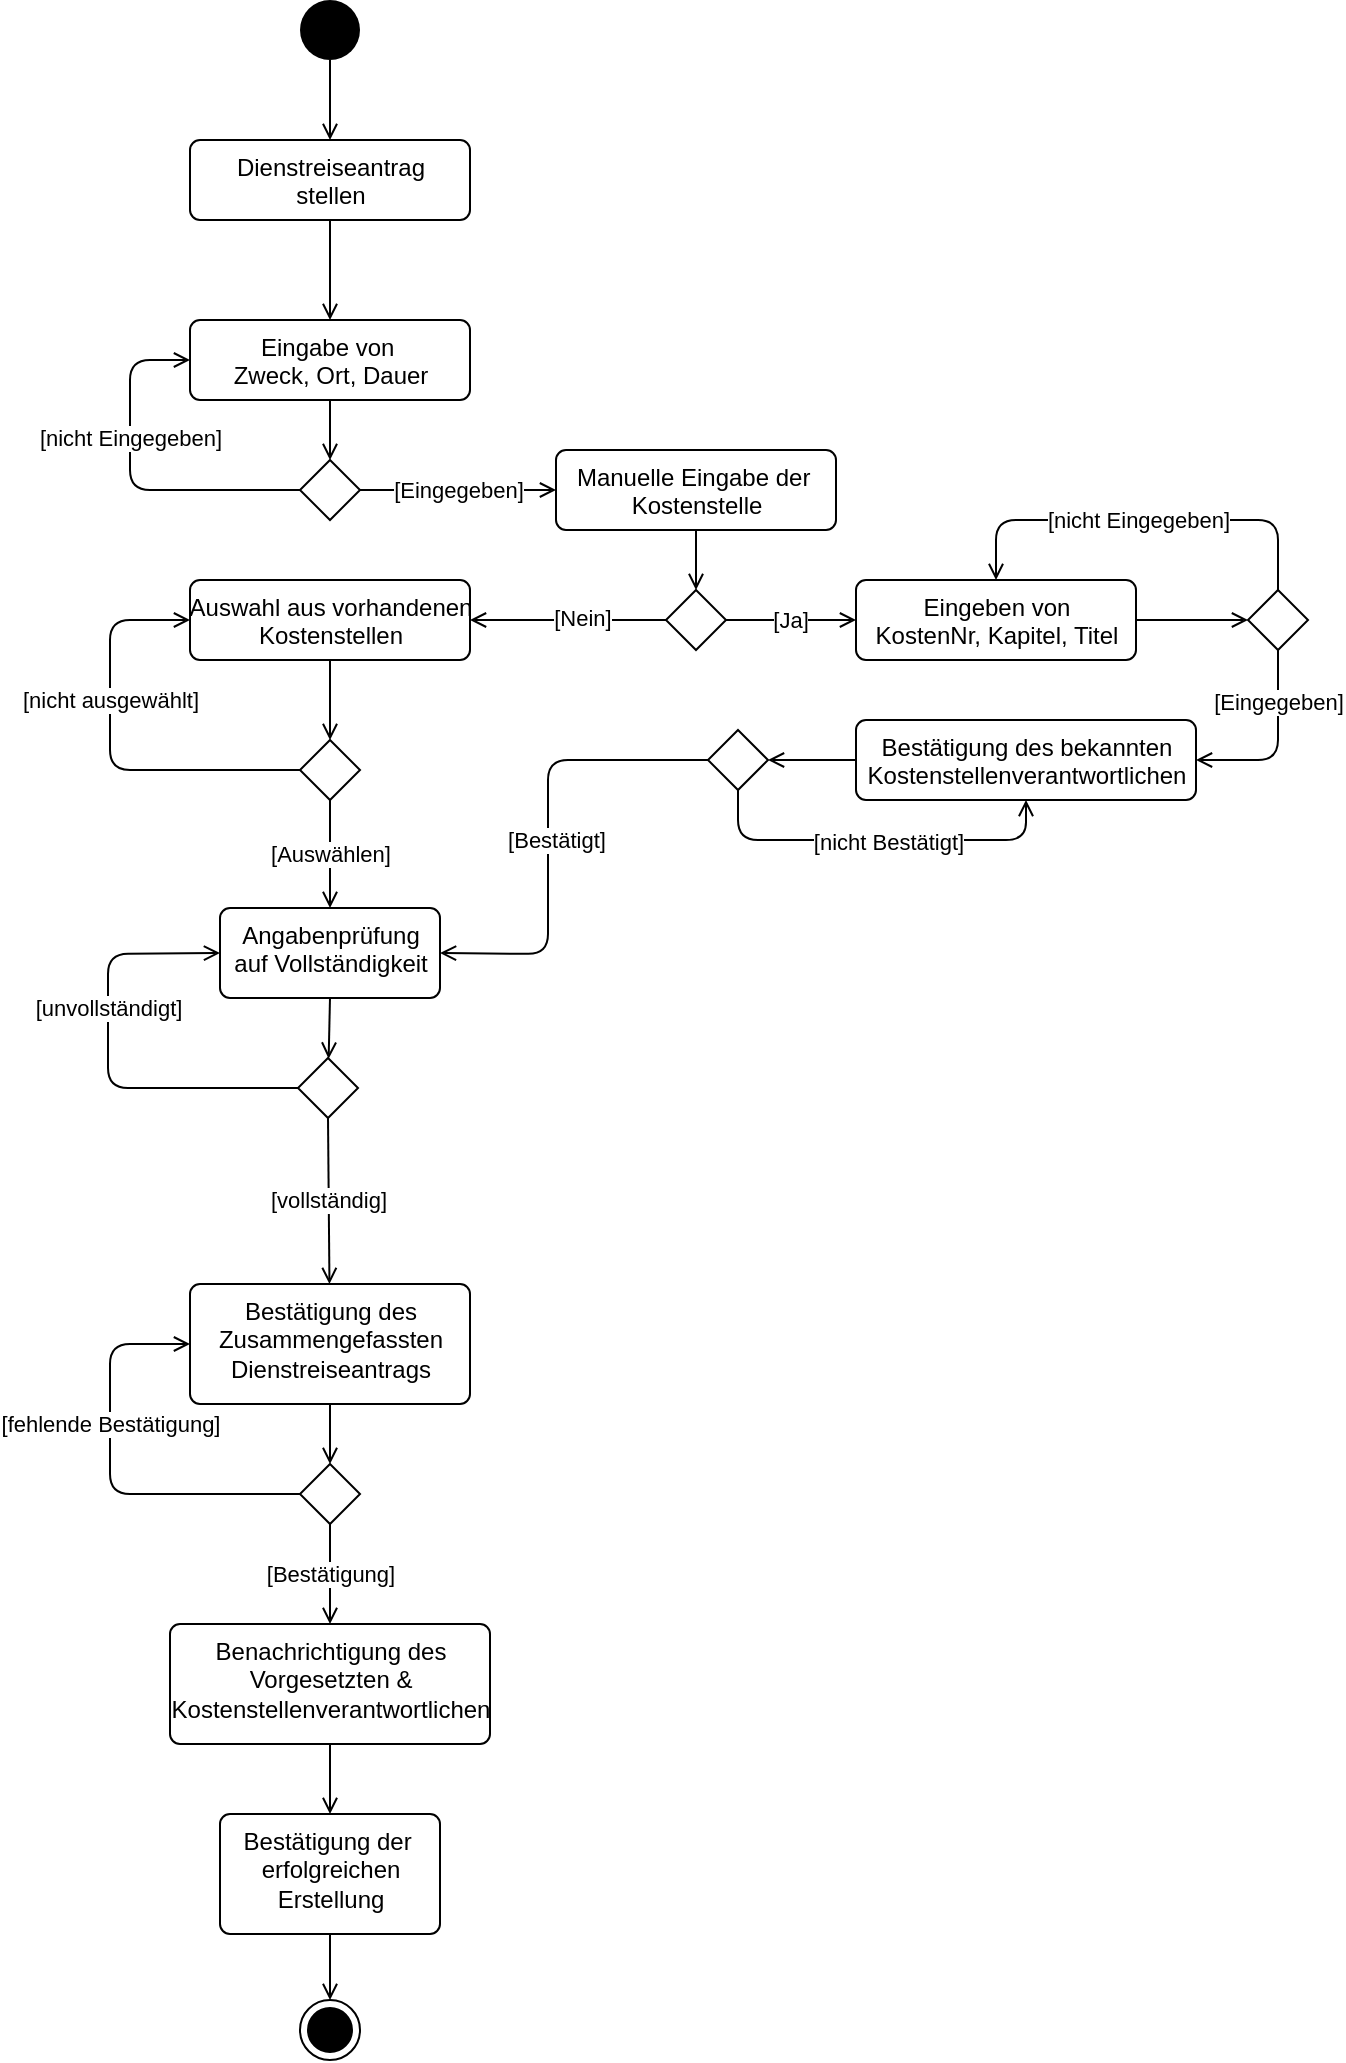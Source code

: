 <mxfile>
    <diagram id="XdSc9m3MNbuZqc3djqfS" name="Aktivitätsdiagramm">
        <mxGraphModel dx="810" dy="386" grid="1" gridSize="10" guides="1" tooltips="1" connect="1" arrows="1" fold="1" page="1" pageScale="1" pageWidth="827" pageHeight="1169" math="0" shadow="0">
            <root>
                <mxCell id="0"/>
                <mxCell id="1" parent="0"/>
                <mxCell id="8" style="edgeStyle=none;html=1;exitX=0.5;exitY=1;exitDx=0;exitDy=0;endArrow=open;endFill=0;" parent="1" source="2" target="4" edge="1">
                    <mxGeometry relative="1" as="geometry"/>
                </mxCell>
                <mxCell id="2" value="" style="ellipse;fillColor=#000000;strokeColor=none;" parent="1" vertex="1">
                    <mxGeometry x="166" y="10" width="30" height="30" as="geometry"/>
                </mxCell>
                <mxCell id="11" style="edgeStyle=none;html=1;exitX=0.5;exitY=1;exitDx=0;exitDy=0;endArrow=open;endFill=0;" edge="1" parent="1" source="4" target="9">
                    <mxGeometry relative="1" as="geometry"/>
                </mxCell>
                <mxCell id="4" value="Dienstreiseantrag&lt;br&gt;stellen" style="html=1;align=center;verticalAlign=top;rounded=1;absoluteArcSize=1;arcSize=10;dashed=0;gradientColor=none;shadow=0;glass=0;sketch=0;labelBackgroundColor=none;perimeterSpacing=0;" parent="1" vertex="1">
                    <mxGeometry x="111" y="80" width="140" height="40" as="geometry"/>
                </mxCell>
                <mxCell id="7" value="" style="ellipse;html=1;shape=endState;fillColor=#000000;strokeColor=#000000;rounded=1;shadow=0;glass=0;labelBackgroundColor=none;sketch=0;" parent="1" vertex="1">
                    <mxGeometry x="166" y="1010" width="30" height="30" as="geometry"/>
                </mxCell>
                <mxCell id="40" style="edgeStyle=none;html=1;exitX=0.5;exitY=1;exitDx=0;exitDy=0;endArrow=open;endFill=0;" edge="1" parent="1" source="9" target="39">
                    <mxGeometry relative="1" as="geometry"/>
                </mxCell>
                <mxCell id="9" value="Eingabe von&amp;nbsp;&lt;br&gt;Zweck, Ort, Dauer" style="html=1;align=center;verticalAlign=top;rounded=1;absoluteArcSize=1;arcSize=10;dashed=0;gradientColor=none;shadow=0;glass=0;sketch=0;labelBackgroundColor=none;perimeterSpacing=0;" vertex="1" parent="1">
                    <mxGeometry x="111" y="170" width="140" height="40" as="geometry"/>
                </mxCell>
                <mxCell id="19" style="edgeStyle=none;html=1;exitX=0.5;exitY=1;exitDx=0;exitDy=0;endArrow=open;endFill=0;" edge="1" parent="1" source="12" target="15">
                    <mxGeometry relative="1" as="geometry"/>
                </mxCell>
                <mxCell id="12" value="Auswahl aus vorhandenen&lt;br&gt;Kostenstellen" style="html=1;align=center;verticalAlign=top;rounded=1;absoluteArcSize=1;arcSize=10;dashed=0;gradientColor=none;shadow=0;glass=0;sketch=0;labelBackgroundColor=none;perimeterSpacing=0;" vertex="1" parent="1">
                    <mxGeometry x="111" y="300" width="140" height="40" as="geometry"/>
                </mxCell>
                <mxCell id="16" value="[nicht ausgewählt]" style="edgeStyle=none;html=1;exitX=0;exitY=0.5;exitDx=0;exitDy=0;endArrow=open;endFill=0;entryX=0;entryY=0.5;entryDx=0;entryDy=0;" edge="1" parent="1" source="15" target="12">
                    <mxGeometry x="0.238" relative="1" as="geometry">
                        <mxPoint x="101" y="320" as="targetPoint"/>
                        <Array as="points">
                            <mxPoint x="71" y="395"/>
                            <mxPoint x="71" y="320"/>
                        </Array>
                        <mxPoint as="offset"/>
                    </mxGeometry>
                </mxCell>
                <mxCell id="17" value="[Auswählen]" style="edgeStyle=none;html=1;exitX=0.5;exitY=1;exitDx=0;exitDy=0;endArrow=open;endFill=0;" edge="1" parent="1" source="15" target="50">
                    <mxGeometry relative="1" as="geometry">
                        <mxPoint x="181" y="430.0" as="targetPoint"/>
                    </mxGeometry>
                </mxCell>
                <mxCell id="15" value="" style="rhombus;" vertex="1" parent="1">
                    <mxGeometry x="166" y="380" width="30" height="30" as="geometry"/>
                </mxCell>
                <mxCell id="22" value="[fehlende Bestätigung]" style="edgeStyle=none;html=1;exitX=0;exitY=0.5;exitDx=0;exitDy=0;endArrow=open;endFill=0;entryX=0;entryY=0.5;entryDx=0;entryDy=0;" edge="1" parent="1" source="24" target="48">
                    <mxGeometry x="0.238" relative="1" as="geometry">
                        <mxPoint x="-4" y="758" as="targetPoint"/>
                        <Array as="points">
                            <mxPoint x="71" y="757"/>
                            <mxPoint x="71" y="682"/>
                        </Array>
                        <mxPoint as="offset"/>
                    </mxGeometry>
                </mxCell>
                <mxCell id="23" value="[Bestätigung]" style="edgeStyle=none;html=1;exitX=0.5;exitY=1;exitDx=0;exitDy=0;endArrow=open;endFill=0;" edge="1" parent="1" source="24" target="25">
                    <mxGeometry relative="1" as="geometry">
                        <mxPoint x="181" y="879" as="targetPoint"/>
                    </mxGeometry>
                </mxCell>
                <mxCell id="24" value="" style="rhombus;" vertex="1" parent="1">
                    <mxGeometry x="166" y="742" width="30" height="30" as="geometry"/>
                </mxCell>
                <mxCell id="30" style="edgeStyle=none;html=1;exitX=0.5;exitY=1;exitDx=0;exitDy=0;entryX=0.5;entryY=0;entryDx=0;entryDy=0;endArrow=open;endFill=0;" edge="1" parent="1" source="25" target="26">
                    <mxGeometry relative="1" as="geometry">
                        <mxPoint x="181" y="860" as="targetPoint"/>
                    </mxGeometry>
                </mxCell>
                <mxCell id="25" value="Benachrichtigung des&lt;br&gt;Vorgesetzten &amp;amp; &lt;br&gt;Kostenstellenverantwortlichen&lt;br&gt;" style="html=1;align=center;verticalAlign=top;rounded=1;absoluteArcSize=1;arcSize=10;dashed=0;gradientColor=none;shadow=0;glass=0;sketch=0;labelBackgroundColor=none;perimeterSpacing=0;" vertex="1" parent="1">
                    <mxGeometry x="101" y="822" width="160" height="60" as="geometry"/>
                </mxCell>
                <mxCell id="59" style="edgeStyle=none;html=1;exitX=0.5;exitY=1;exitDx=0;exitDy=0;endArrow=open;endFill=0;" edge="1" parent="1" source="26" target="7">
                    <mxGeometry relative="1" as="geometry"/>
                </mxCell>
                <mxCell id="26" value="Bestätigung der&amp;nbsp;&lt;br&gt;erfolgreichen&lt;br&gt;Erstellung" style="html=1;align=center;verticalAlign=top;rounded=1;absoluteArcSize=1;arcSize=10;dashed=0;gradientColor=none;shadow=0;glass=0;sketch=0;labelBackgroundColor=none;perimeterSpacing=0;" vertex="1" parent="1">
                    <mxGeometry x="126" y="917" width="110" height="60" as="geometry"/>
                </mxCell>
                <mxCell id="37" value="[nicht Eingegeben]" style="edgeStyle=none;html=1;exitX=0;exitY=0.5;exitDx=0;exitDy=0;endArrow=open;endFill=0;entryX=0;entryY=0.5;entryDx=0;entryDy=0;" edge="1" parent="1" source="39" target="9">
                    <mxGeometry x="0.238" relative="1" as="geometry">
                        <mxPoint x="-4" y="286" as="targetPoint"/>
                        <Array as="points">
                            <mxPoint x="81" y="255"/>
                            <mxPoint x="81" y="190"/>
                        </Array>
                        <mxPoint as="offset"/>
                    </mxGeometry>
                </mxCell>
                <mxCell id="38" value="[Eingegeben]" style="edgeStyle=none;html=1;exitX=1;exitY=0.5;exitDx=0;exitDy=0;endArrow=open;endFill=0;entryX=0;entryY=0.5;entryDx=0;entryDy=0;" edge="1" parent="1" source="39" target="60">
                    <mxGeometry relative="1" as="geometry">
                        <mxPoint x="181" y="320" as="targetPoint"/>
                    </mxGeometry>
                </mxCell>
                <mxCell id="39" value="" style="rhombus;" vertex="1" parent="1">
                    <mxGeometry x="166" y="240" width="30" height="30" as="geometry"/>
                </mxCell>
                <mxCell id="57" style="edgeStyle=none;html=1;exitX=0.5;exitY=1;exitDx=0;exitDy=0;endArrow=open;endFill=0;" edge="1" parent="1" source="48" target="24">
                    <mxGeometry relative="1" as="geometry"/>
                </mxCell>
                <mxCell id="48" value="Bestätigung des&lt;br&gt;Zusammengefassten&lt;br&gt;Dienstreiseantrags" style="html=1;align=center;verticalAlign=top;rounded=1;absoluteArcSize=1;arcSize=10;dashed=0;gradientColor=none;shadow=0;glass=0;sketch=0;labelBackgroundColor=none;perimeterSpacing=0;" vertex="1" parent="1">
                    <mxGeometry x="111" y="652" width="140" height="60" as="geometry"/>
                </mxCell>
                <mxCell id="55" style="edgeStyle=none;html=1;exitX=0.5;exitY=1;exitDx=0;exitDy=0;endArrow=open;endFill=0;" edge="1" parent="1" source="50" target="54">
                    <mxGeometry relative="1" as="geometry"/>
                </mxCell>
                <mxCell id="50" value="Angabenprüfung&lt;br&gt;auf&amp;nbsp;Vollständigkeit" style="html=1;align=center;verticalAlign=top;rounded=1;absoluteArcSize=1;arcSize=10;dashed=0;gradientColor=none;shadow=0;glass=0;sketch=0;labelBackgroundColor=none;perimeterSpacing=0;" vertex="1" parent="1">
                    <mxGeometry x="126" y="464" width="110" height="45" as="geometry"/>
                </mxCell>
                <mxCell id="52" value="[unvollständigt]" style="edgeStyle=none;html=1;exitX=0;exitY=0.5;exitDx=0;exitDy=0;endArrow=open;endFill=0;entryX=0;entryY=0.5;entryDx=0;entryDy=0;" edge="1" parent="1" source="54" target="50">
                    <mxGeometry x="0.238" relative="1" as="geometry">
                        <mxPoint x="126" y="464.0" as="targetPoint"/>
                        <Array as="points">
                            <mxPoint x="70" y="554"/>
                            <mxPoint x="70" y="487"/>
                        </Array>
                        <mxPoint as="offset"/>
                    </mxGeometry>
                </mxCell>
                <mxCell id="53" value="[vollständig]" style="edgeStyle=none;html=1;exitX=0.5;exitY=1;exitDx=0;exitDy=0;endArrow=open;endFill=0;" edge="1" parent="1" source="54" target="48">
                    <mxGeometry relative="1" as="geometry">
                        <mxPoint x="180" y="657.0" as="targetPoint"/>
                    </mxGeometry>
                </mxCell>
                <mxCell id="54" value="" style="rhombus;" vertex="1" parent="1">
                    <mxGeometry x="165" y="539" width="30" height="30" as="geometry"/>
                </mxCell>
                <mxCell id="62" style="edgeStyle=none;html=1;exitX=0.5;exitY=1;exitDx=0;exitDy=0;entryX=0.5;entryY=0;entryDx=0;entryDy=0;endArrow=open;endFill=0;" edge="1" parent="1" source="60" target="61">
                    <mxGeometry relative="1" as="geometry"/>
                </mxCell>
                <mxCell id="60" value="Manuelle Eingabe der&amp;nbsp;&lt;br&gt;Kostenstelle" style="html=1;align=center;verticalAlign=top;rounded=1;absoluteArcSize=1;arcSize=10;dashed=0;gradientColor=none;shadow=0;glass=0;sketch=0;labelBackgroundColor=none;perimeterSpacing=0;" vertex="1" parent="1">
                    <mxGeometry x="294" y="235" width="140" height="40" as="geometry"/>
                </mxCell>
                <mxCell id="63" style="edgeStyle=none;html=1;exitX=0;exitY=0.5;exitDx=0;exitDy=0;entryX=1;entryY=0.5;entryDx=0;entryDy=0;endArrow=open;endFill=0;" edge="1" parent="1" source="61" target="12">
                    <mxGeometry relative="1" as="geometry"/>
                </mxCell>
                <mxCell id="64" value="[Nein]" style="edgeLabel;html=1;align=center;verticalAlign=middle;resizable=0;points=[];" vertex="1" connectable="0" parent="63">
                    <mxGeometry x="-0.137" y="-1" relative="1" as="geometry">
                        <mxPoint as="offset"/>
                    </mxGeometry>
                </mxCell>
                <mxCell id="65" style="edgeStyle=none;html=1;exitX=1;exitY=0.5;exitDx=0;exitDy=0;endArrow=open;endFill=0;entryX=0;entryY=0.5;entryDx=0;entryDy=0;" edge="1" parent="1" source="61" target="67">
                    <mxGeometry relative="1" as="geometry">
                        <mxPoint x="544" y="310" as="targetPoint"/>
                    </mxGeometry>
                </mxCell>
                <mxCell id="66" value="[Ja]" style="edgeLabel;html=1;align=center;verticalAlign=middle;resizable=0;points=[];" vertex="1" connectable="0" parent="65">
                    <mxGeometry x="0.119" y="1" relative="1" as="geometry">
                        <mxPoint x="-5" y="1" as="offset"/>
                    </mxGeometry>
                </mxCell>
                <mxCell id="61" value="" style="rhombus;" vertex="1" parent="1">
                    <mxGeometry x="349" y="305" width="30" height="30" as="geometry"/>
                </mxCell>
                <mxCell id="75" style="edgeStyle=none;html=1;exitX=1;exitY=0.5;exitDx=0;exitDy=0;endArrow=open;endFill=0;" edge="1" parent="1" source="67" target="73">
                    <mxGeometry relative="1" as="geometry"/>
                </mxCell>
                <mxCell id="67" value="Eingeben von&lt;br&gt;KostenNr, Kapitel, Titel" style="html=1;align=center;verticalAlign=top;rounded=1;absoluteArcSize=1;arcSize=10;dashed=0;gradientColor=none;shadow=0;glass=0;sketch=0;labelBackgroundColor=none;perimeterSpacing=0;" vertex="1" parent="1">
                    <mxGeometry x="444" y="300" width="140" height="40" as="geometry"/>
                </mxCell>
                <mxCell id="76" style="edgeStyle=none;html=1;endArrow=open;endFill=0;exitX=0.5;exitY=1;exitDx=0;exitDy=0;entryX=1;entryY=0.5;entryDx=0;entryDy=0;" edge="1" parent="1" source="73" target="82">
                    <mxGeometry relative="1" as="geometry">
                        <mxPoint x="790" y="320" as="targetPoint"/>
                        <mxPoint x="720" y="440" as="sourcePoint"/>
                        <Array as="points">
                            <mxPoint x="655" y="390"/>
                        </Array>
                    </mxGeometry>
                </mxCell>
                <mxCell id="77" value="[Eingegeben]" style="edgeLabel;html=1;align=center;verticalAlign=middle;resizable=0;points=[];" vertex="1" connectable="0" parent="76">
                    <mxGeometry x="-0.348" y="-1" relative="1" as="geometry">
                        <mxPoint x="1" y="-6" as="offset"/>
                    </mxGeometry>
                </mxCell>
                <mxCell id="80" style="edgeStyle=none;html=1;exitX=0.5;exitY=0;exitDx=0;exitDy=0;endArrow=open;endFill=0;entryX=0.5;entryY=0;entryDx=0;entryDy=0;" edge="1" parent="1" source="73" target="67">
                    <mxGeometry relative="1" as="geometry">
                        <mxPoint x="655" y="230.0" as="targetPoint"/>
                        <Array as="points">
                            <mxPoint x="655" y="270"/>
                            <mxPoint x="514" y="270"/>
                        </Array>
                    </mxGeometry>
                </mxCell>
                <mxCell id="81" value="[nicht Eingegeben]" style="edgeLabel;html=1;align=center;verticalAlign=middle;resizable=0;points=[];" vertex="1" connectable="0" parent="80">
                    <mxGeometry x="0.288" relative="1" as="geometry">
                        <mxPoint x="27" as="offset"/>
                    </mxGeometry>
                </mxCell>
                <mxCell id="73" value="" style="rhombus;" vertex="1" parent="1">
                    <mxGeometry x="640" y="305" width="30" height="30" as="geometry"/>
                </mxCell>
                <mxCell id="88" style="edgeStyle=none;html=1;exitX=0;exitY=0.5;exitDx=0;exitDy=0;entryX=1;entryY=0.5;entryDx=0;entryDy=0;endArrow=open;endFill=0;" edge="1" parent="1" source="82" target="83">
                    <mxGeometry relative="1" as="geometry"/>
                </mxCell>
                <mxCell id="82" value="Bestätigung des bekannten&lt;br&gt;Kostenstellenverantwortlichen" style="html=1;align=center;verticalAlign=top;rounded=1;absoluteArcSize=1;arcSize=10;dashed=0;gradientColor=none;shadow=0;glass=0;sketch=0;labelBackgroundColor=none;perimeterSpacing=0;" vertex="1" parent="1">
                    <mxGeometry x="444" y="370" width="170" height="40" as="geometry"/>
                </mxCell>
                <mxCell id="90" style="edgeStyle=none;html=1;exitX=0.5;exitY=1;exitDx=0;exitDy=0;endArrow=open;endFill=0;entryX=0.5;entryY=1;entryDx=0;entryDy=0;" edge="1" parent="1" source="83" target="82">
                    <mxGeometry relative="1" as="geometry">
                        <mxPoint x="385.172" y="490.0" as="targetPoint"/>
                        <Array as="points">
                            <mxPoint x="385" y="430"/>
                            <mxPoint x="460" y="430"/>
                            <mxPoint x="529" y="430"/>
                        </Array>
                    </mxGeometry>
                </mxCell>
                <mxCell id="92" value="[nicht Bestätigt]" style="edgeLabel;html=1;align=center;verticalAlign=middle;resizable=0;points=[];" vertex="1" connectable="0" parent="90">
                    <mxGeometry x="0.23" y="-1" relative="1" as="geometry">
                        <mxPoint x="-16" as="offset"/>
                    </mxGeometry>
                </mxCell>
                <mxCell id="91" style="edgeStyle=none;html=1;exitX=0;exitY=0.5;exitDx=0;exitDy=0;entryX=1;entryY=0.5;entryDx=0;entryDy=0;endArrow=open;endFill=0;" edge="1" parent="1" source="83" target="50">
                    <mxGeometry relative="1" as="geometry">
                        <Array as="points">
                            <mxPoint x="290" y="390"/>
                            <mxPoint x="290" y="487"/>
                        </Array>
                    </mxGeometry>
                </mxCell>
                <mxCell id="93" value="[Bestätigt]" style="edgeLabel;html=1;align=center;verticalAlign=middle;resizable=0;points=[];" vertex="1" connectable="0" parent="91">
                    <mxGeometry x="-0.226" y="-1" relative="1" as="geometry">
                        <mxPoint x="5" y="30" as="offset"/>
                    </mxGeometry>
                </mxCell>
                <mxCell id="83" value="" style="rhombus;" vertex="1" parent="1">
                    <mxGeometry x="370" y="375" width="30" height="30" as="geometry"/>
                </mxCell>
            </root>
        </mxGraphModel>
    </diagram>
</mxfile>